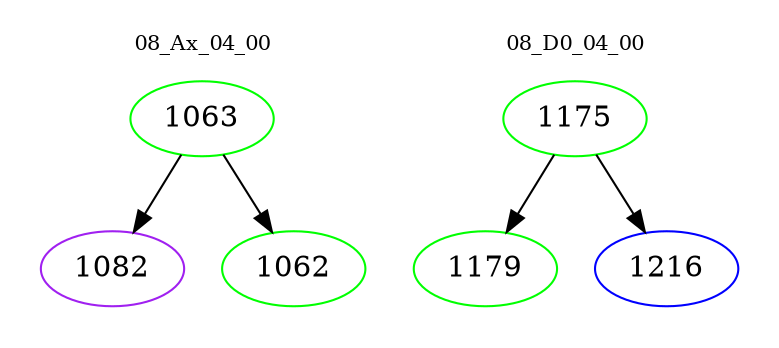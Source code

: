 digraph{
subgraph cluster_0 {
color = white
label = "08_Ax_04_00";
fontsize=10;
T0_1063 [label="1063", color="green"]
T0_1063 -> T0_1082 [color="black"]
T0_1082 [label="1082", color="purple"]
T0_1063 -> T0_1062 [color="black"]
T0_1062 [label="1062", color="green"]
}
subgraph cluster_1 {
color = white
label = "08_D0_04_00";
fontsize=10;
T1_1175 [label="1175", color="green"]
T1_1175 -> T1_1179 [color="black"]
T1_1179 [label="1179", color="green"]
T1_1175 -> T1_1216 [color="black"]
T1_1216 [label="1216", color="blue"]
}
}

